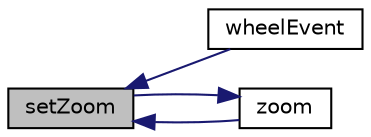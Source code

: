 digraph "setZoom"
{
  edge [fontname="Helvetica",fontsize="10",labelfontname="Helvetica",labelfontsize="10"];
  node [fontname="Helvetica",fontsize="10",shape=record];
  rankdir="LR";
  Node1 [label="setZoom",height=0.2,width=0.4,color="black", fillcolor="grey75", style="filled" fontcolor="black"];
  Node1 -> Node2 [dir="back",color="midnightblue",fontsize="10",style="solid",fontname="Helvetica"];
  Node2 [label="wheelEvent",height=0.2,width=0.4,color="black", fillcolor="white", style="filled",URL="$class_g_l_widget.html#aca4aade13313c3deb599501abdd947f1"];
  Node1 -> Node3 [dir="back",color="midnightblue",fontsize="10",style="solid",fontname="Helvetica"];
  Node3 [label="zoom",height=0.2,width=0.4,color="black", fillcolor="white", style="filled",URL="$class_g_l_widget.html#adbed4056575d54b06cd9e810485735d3"];
  Node3 -> Node1 [dir="back",color="midnightblue",fontsize="10",style="solid",fontname="Helvetica"];
}
